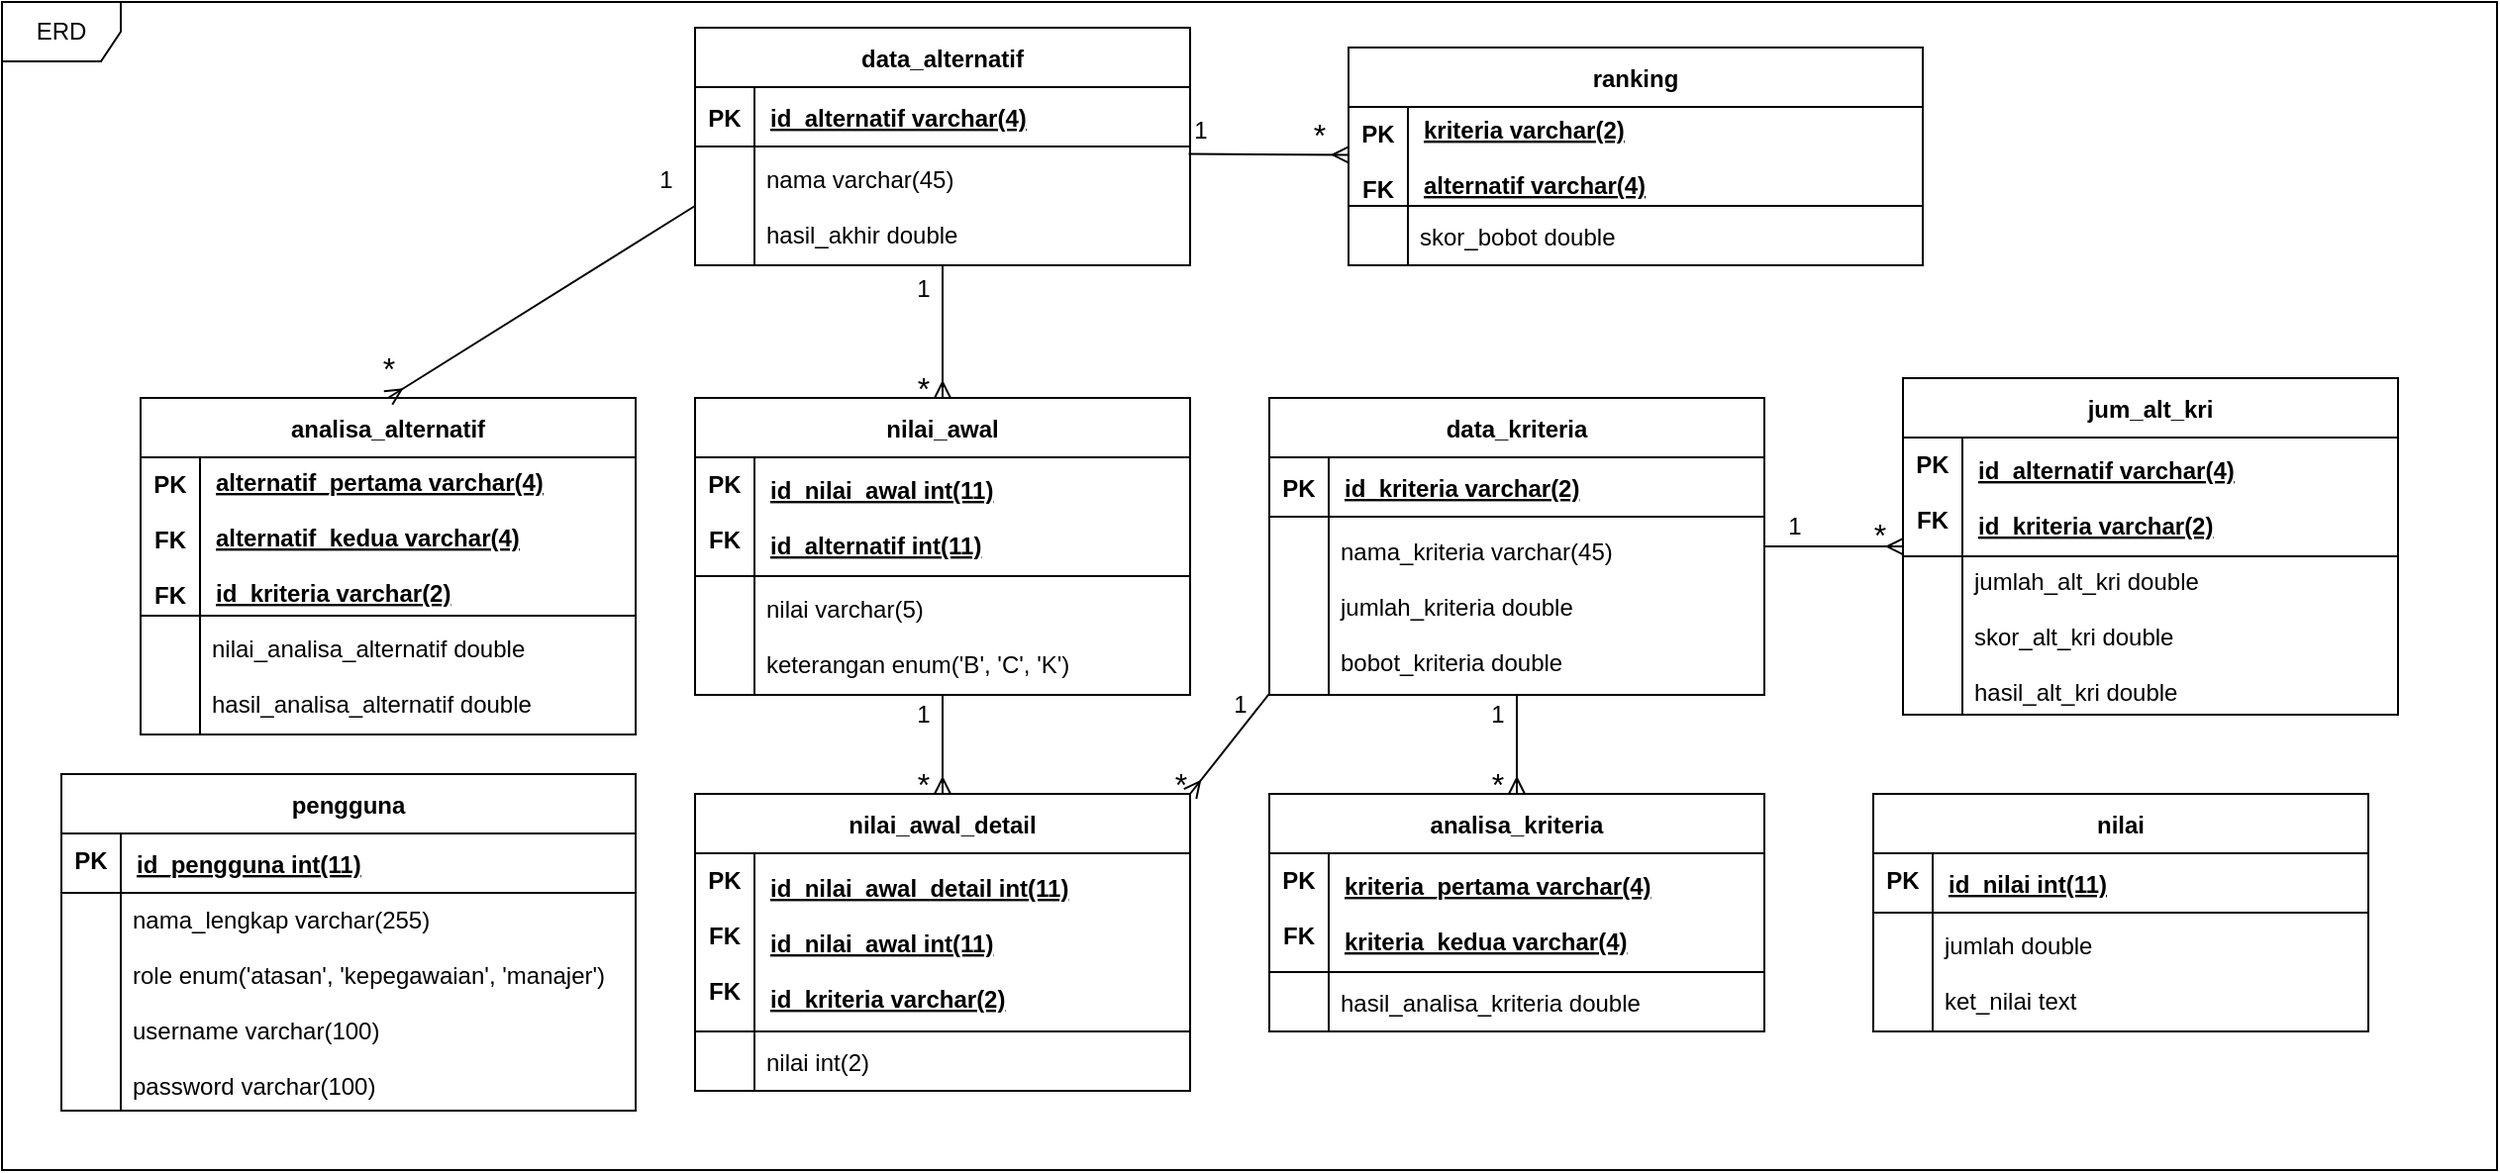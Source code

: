 <mxfile version="28.2.0">
  <diagram id="R2lEEEUBdFMjLlhIrx00" name="Page-1">
    <mxGraphModel dx="1603" dy="1911" grid="1" gridSize="10" guides="1" tooltips="1" connect="1" arrows="1" fold="1" page="1" pageScale="1" pageWidth="850" pageHeight="1100" math="0" shadow="0" extFonts="Permanent Marker^https://fonts.googleapis.com/css?family=Permanent+Marker">
      <root>
        <mxCell id="0" />
        <mxCell id="1" parent="0" />
        <mxCell id="DffiSrKClhz_6QNhFdIk-7" style="rounded=0;orthogonalLoop=1;jettySize=auto;html=1;entryX=0.5;entryY=0;entryDx=0;entryDy=0;endArrow=ERmany;endFill=0;" edge="1" parent="1" source="C-vyLk0tnHw3VtMMgP7b-23" target="GEE-2oQn3myNWg0eLybK-22">
          <mxGeometry relative="1" as="geometry" />
        </mxCell>
        <mxCell id="C-vyLk0tnHw3VtMMgP7b-23" value="data_alternatif" style="shape=table;startSize=30;container=1;collapsible=1;childLayout=tableLayout;fixedRows=1;rowLines=0;fontStyle=1;align=center;resizeLast=1;" parent="1" vertex="1">
          <mxGeometry x="680" y="-327" width="250" height="120" as="geometry" />
        </mxCell>
        <mxCell id="C-vyLk0tnHw3VtMMgP7b-24" value="" style="shape=partialRectangle;collapsible=0;dropTarget=0;pointerEvents=0;fillColor=none;points=[[0,0.5],[1,0.5]];portConstraint=eastwest;top=0;left=0;right=0;bottom=1;" parent="C-vyLk0tnHw3VtMMgP7b-23" vertex="1">
          <mxGeometry y="30" width="250" height="30" as="geometry" />
        </mxCell>
        <mxCell id="C-vyLk0tnHw3VtMMgP7b-25" value="PK" style="shape=partialRectangle;overflow=hidden;connectable=0;fillColor=none;top=0;left=0;bottom=0;right=0;fontStyle=1;" parent="C-vyLk0tnHw3VtMMgP7b-24" vertex="1">
          <mxGeometry width="30" height="30" as="geometry">
            <mxRectangle width="30" height="30" as="alternateBounds" />
          </mxGeometry>
        </mxCell>
        <mxCell id="C-vyLk0tnHw3VtMMgP7b-26" value="id_alternatif varchar(4)" style="shape=partialRectangle;overflow=hidden;connectable=0;fillColor=none;top=0;left=0;bottom=0;right=0;align=left;spacingLeft=6;fontStyle=5;" parent="C-vyLk0tnHw3VtMMgP7b-24" vertex="1">
          <mxGeometry x="30" width="220" height="30" as="geometry">
            <mxRectangle width="220" height="30" as="alternateBounds" />
          </mxGeometry>
        </mxCell>
        <mxCell id="C-vyLk0tnHw3VtMMgP7b-27" value="" style="shape=partialRectangle;collapsible=0;dropTarget=0;pointerEvents=0;fillColor=none;points=[[0,0.5],[1,0.5]];portConstraint=eastwest;top=0;left=0;right=0;bottom=0;strokeWidth=8;" parent="C-vyLk0tnHw3VtMMgP7b-23" vertex="1">
          <mxGeometry y="60" width="250" height="60" as="geometry" />
        </mxCell>
        <mxCell id="C-vyLk0tnHw3VtMMgP7b-28" value="" style="shape=partialRectangle;overflow=hidden;connectable=0;fillColor=none;top=0;left=0;bottom=0;right=0;" parent="C-vyLk0tnHw3VtMMgP7b-27" vertex="1">
          <mxGeometry width="30" height="60" as="geometry">
            <mxRectangle width="30" height="60" as="alternateBounds" />
          </mxGeometry>
        </mxCell>
        <mxCell id="C-vyLk0tnHw3VtMMgP7b-29" value="nama varchar(45)&#xa;&#xa;hasil_akhir double" style="shape=partialRectangle;overflow=hidden;connectable=0;fillColor=none;top=0;left=0;bottom=0;right=0;align=left;spacingLeft=6;verticalAlign=middle;spacing=0;spacingTop=0;perimeterSpacing=5;" parent="C-vyLk0tnHw3VtMMgP7b-27" vertex="1">
          <mxGeometry x="30" width="220" height="60" as="geometry">
            <mxRectangle width="220" height="60" as="alternateBounds" />
          </mxGeometry>
        </mxCell>
        <mxCell id="DffiSrKClhz_6QNhFdIk-16" style="rounded=0;orthogonalLoop=1;jettySize=auto;html=1;entryX=1;entryY=0;entryDx=0;entryDy=0;exitX=0.001;exitY=0.99;exitDx=0;exitDy=0;exitPerimeter=0;endArrow=ERmany;endFill=0;" edge="1" parent="1" source="YkUURzi0CJ9IsgXK-NiM-24" target="GEE-2oQn3myNWg0eLybK-29">
          <mxGeometry relative="1" as="geometry" />
        </mxCell>
        <mxCell id="DffiSrKClhz_6QNhFdIk-20" style="edgeStyle=orthogonalEdgeStyle;rounded=0;orthogonalLoop=1;jettySize=auto;html=1;entryX=0.5;entryY=0;entryDx=0;entryDy=0;endArrow=ERmany;endFill=0;" edge="1" parent="1" source="YkUURzi0CJ9IsgXK-NiM-20" target="GEE-2oQn3myNWg0eLybK-1">
          <mxGeometry relative="1" as="geometry" />
        </mxCell>
        <mxCell id="YkUURzi0CJ9IsgXK-NiM-20" value="data_kriteria" style="shape=table;startSize=30;container=1;collapsible=1;childLayout=tableLayout;fixedRows=1;rowLines=0;fontStyle=1;align=center;resizeLast=1;" parent="1" vertex="1">
          <mxGeometry x="970" y="-140" width="250" height="150" as="geometry" />
        </mxCell>
        <mxCell id="YkUURzi0CJ9IsgXK-NiM-21" value="" style="shape=partialRectangle;collapsible=0;dropTarget=0;pointerEvents=0;fillColor=none;points=[[0,0.5],[1,0.5]];portConstraint=eastwest;top=0;left=0;right=0;bottom=1;" parent="YkUURzi0CJ9IsgXK-NiM-20" vertex="1">
          <mxGeometry y="30" width="250" height="30" as="geometry" />
        </mxCell>
        <mxCell id="YkUURzi0CJ9IsgXK-NiM-22" value="PK" style="shape=partialRectangle;overflow=hidden;connectable=0;fillColor=none;top=0;left=0;bottom=0;right=0;fontStyle=1;" parent="YkUURzi0CJ9IsgXK-NiM-21" vertex="1">
          <mxGeometry width="30" height="30" as="geometry">
            <mxRectangle width="30" height="30" as="alternateBounds" />
          </mxGeometry>
        </mxCell>
        <mxCell id="YkUURzi0CJ9IsgXK-NiM-23" value="id_kriteria varchar(2)" style="shape=partialRectangle;overflow=hidden;connectable=0;fillColor=none;top=0;left=0;bottom=0;right=0;align=left;spacingLeft=6;fontStyle=5;" parent="YkUURzi0CJ9IsgXK-NiM-21" vertex="1">
          <mxGeometry x="30" width="220" height="30" as="geometry">
            <mxRectangle width="220" height="30" as="alternateBounds" />
          </mxGeometry>
        </mxCell>
        <mxCell id="YkUURzi0CJ9IsgXK-NiM-24" value="" style="shape=partialRectangle;collapsible=0;dropTarget=0;pointerEvents=0;fillColor=none;points=[[0,0.5],[1,0.5]];portConstraint=eastwest;top=0;left=0;right=0;bottom=0;strokeWidth=8;" parent="YkUURzi0CJ9IsgXK-NiM-20" vertex="1">
          <mxGeometry y="60" width="250" height="90" as="geometry" />
        </mxCell>
        <mxCell id="YkUURzi0CJ9IsgXK-NiM-25" value="" style="shape=partialRectangle;overflow=hidden;connectable=0;fillColor=none;top=0;left=0;bottom=0;right=0;" parent="YkUURzi0CJ9IsgXK-NiM-24" vertex="1">
          <mxGeometry width="30" height="90" as="geometry">
            <mxRectangle width="30" height="90" as="alternateBounds" />
          </mxGeometry>
        </mxCell>
        <mxCell id="YkUURzi0CJ9IsgXK-NiM-26" value="nama_kriteria varchar(45)&#xa;&#xa;jumlah_kriteria double&#xa;&#xa;bobot_kriteria double" style="shape=partialRectangle;overflow=hidden;connectable=0;fillColor=none;top=0;left=0;bottom=0;right=0;align=left;spacingLeft=6;verticalAlign=middle;spacing=0;spacingTop=0;perimeterSpacing=5;" parent="YkUURzi0CJ9IsgXK-NiM-24" vertex="1">
          <mxGeometry x="30" width="220" height="90" as="geometry">
            <mxRectangle width="220" height="90" as="alternateBounds" />
          </mxGeometry>
        </mxCell>
        <mxCell id="YkUURzi0CJ9IsgXK-NiM-27" value="analisa_alternatif" style="shape=table;startSize=30;container=1;collapsible=1;childLayout=tableLayout;fixedRows=1;rowLines=0;fontStyle=1;align=center;resizeLast=1;" parent="1" vertex="1">
          <mxGeometry x="400" y="-140" width="250" height="170" as="geometry" />
        </mxCell>
        <mxCell id="YkUURzi0CJ9IsgXK-NiM-28" value="" style="shape=partialRectangle;collapsible=0;dropTarget=0;pointerEvents=0;fillColor=none;points=[[0,0.5],[1,0.5]];portConstraint=eastwest;top=0;left=0;right=0;bottom=1;" parent="YkUURzi0CJ9IsgXK-NiM-27" vertex="1">
          <mxGeometry y="30" width="250" height="80" as="geometry" />
        </mxCell>
        <mxCell id="YkUURzi0CJ9IsgXK-NiM-29" value="PK&#xa;&#xa;FK&#xa;&#xa;FK" style="shape=partialRectangle;overflow=hidden;connectable=0;fillColor=none;top=0;left=0;bottom=0;right=0;fontStyle=1;verticalAlign=top;" parent="YkUURzi0CJ9IsgXK-NiM-28" vertex="1">
          <mxGeometry width="30" height="80" as="geometry">
            <mxRectangle width="30" height="80" as="alternateBounds" />
          </mxGeometry>
        </mxCell>
        <mxCell id="YkUURzi0CJ9IsgXK-NiM-30" value="alternatif_pertama varchar(4)&#xa;&#xa;alternatif_kedua varchar(4)&#xa;&#xa;id_kriteria varchar(2)" style="shape=partialRectangle;overflow=hidden;connectable=0;fillColor=none;top=0;left=0;bottom=0;right=0;align=left;spacingLeft=6;fontStyle=5;" parent="YkUURzi0CJ9IsgXK-NiM-28" vertex="1">
          <mxGeometry x="30" width="220" height="80" as="geometry">
            <mxRectangle width="220" height="80" as="alternateBounds" />
          </mxGeometry>
        </mxCell>
        <mxCell id="YkUURzi0CJ9IsgXK-NiM-31" value="" style="shape=partialRectangle;collapsible=0;dropTarget=0;pointerEvents=0;fillColor=none;points=[[0,0.5],[1,0.5]];portConstraint=eastwest;top=0;left=0;right=0;bottom=0;strokeWidth=8;" parent="YkUURzi0CJ9IsgXK-NiM-27" vertex="1">
          <mxGeometry y="110" width="250" height="60" as="geometry" />
        </mxCell>
        <mxCell id="YkUURzi0CJ9IsgXK-NiM-32" value="" style="shape=partialRectangle;overflow=hidden;connectable=0;fillColor=none;top=0;left=0;bottom=0;right=0;" parent="YkUURzi0CJ9IsgXK-NiM-31" vertex="1">
          <mxGeometry width="30" height="60" as="geometry">
            <mxRectangle width="30" height="60" as="alternateBounds" />
          </mxGeometry>
        </mxCell>
        <mxCell id="YkUURzi0CJ9IsgXK-NiM-33" value="nilai_analisa_alternatif double&#xa;&#xa;hasil_analisa_alternatif double" style="shape=partialRectangle;overflow=hidden;connectable=0;fillColor=none;top=0;left=0;bottom=0;right=0;align=left;spacingLeft=6;verticalAlign=middle;spacing=0;spacingTop=0;perimeterSpacing=5;" parent="YkUURzi0CJ9IsgXK-NiM-31" vertex="1">
          <mxGeometry x="30" width="220" height="60" as="geometry">
            <mxRectangle width="220" height="60" as="alternateBounds" />
          </mxGeometry>
        </mxCell>
        <mxCell id="GEE-2oQn3myNWg0eLybK-1" value="analisa_kriteria" style="shape=table;startSize=30;container=1;collapsible=1;childLayout=tableLayout;fixedRows=1;rowLines=0;fontStyle=1;align=center;resizeLast=1;" parent="1" vertex="1">
          <mxGeometry x="970" y="60" width="250" height="120" as="geometry" />
        </mxCell>
        <mxCell id="GEE-2oQn3myNWg0eLybK-2" value="" style="shape=partialRectangle;collapsible=0;dropTarget=0;pointerEvents=0;fillColor=none;points=[[0,0.5],[1,0.5]];portConstraint=eastwest;top=0;left=0;right=0;bottom=1;" parent="GEE-2oQn3myNWg0eLybK-1" vertex="1">
          <mxGeometry y="30" width="250" height="60" as="geometry" />
        </mxCell>
        <mxCell id="GEE-2oQn3myNWg0eLybK-3" value="PK&#xa;&#xa;FK" style="shape=partialRectangle;overflow=hidden;connectable=0;fillColor=none;top=0;left=0;bottom=0;right=0;fontStyle=1;verticalAlign=top;" parent="GEE-2oQn3myNWg0eLybK-2" vertex="1">
          <mxGeometry width="30" height="60" as="geometry">
            <mxRectangle width="30" height="60" as="alternateBounds" />
          </mxGeometry>
        </mxCell>
        <mxCell id="GEE-2oQn3myNWg0eLybK-4" value="kriteria_pertama varchar(4)&#xa;&#xa;kriteria_kedua varchar(4)" style="shape=partialRectangle;overflow=hidden;connectable=0;fillColor=none;top=0;left=0;bottom=0;right=0;align=left;spacingLeft=6;fontStyle=5;" parent="GEE-2oQn3myNWg0eLybK-2" vertex="1">
          <mxGeometry x="30" width="220" height="60" as="geometry">
            <mxRectangle width="220" height="60" as="alternateBounds" />
          </mxGeometry>
        </mxCell>
        <mxCell id="GEE-2oQn3myNWg0eLybK-5" value="" style="shape=partialRectangle;collapsible=0;dropTarget=0;pointerEvents=0;fillColor=none;points=[[0,0.5],[1,0.5]];portConstraint=eastwest;top=0;left=0;right=0;bottom=0;strokeWidth=8;" parent="GEE-2oQn3myNWg0eLybK-1" vertex="1">
          <mxGeometry y="90" width="250" height="30" as="geometry" />
        </mxCell>
        <mxCell id="GEE-2oQn3myNWg0eLybK-6" value="" style="shape=partialRectangle;overflow=hidden;connectable=0;fillColor=none;top=0;left=0;bottom=0;right=0;" parent="GEE-2oQn3myNWg0eLybK-5" vertex="1">
          <mxGeometry width="30" height="30" as="geometry">
            <mxRectangle width="30" height="30" as="alternateBounds" />
          </mxGeometry>
        </mxCell>
        <mxCell id="GEE-2oQn3myNWg0eLybK-7" value="hasil_analisa_kriteria double" style="shape=partialRectangle;overflow=hidden;connectable=0;fillColor=none;top=0;left=0;bottom=0;right=0;align=left;spacingLeft=6;verticalAlign=middle;spacing=0;spacingTop=0;perimeterSpacing=5;" parent="GEE-2oQn3myNWg0eLybK-5" vertex="1">
          <mxGeometry x="30" width="220" height="30" as="geometry">
            <mxRectangle width="220" height="30" as="alternateBounds" />
          </mxGeometry>
        </mxCell>
        <mxCell id="GEE-2oQn3myNWg0eLybK-8" value="jum_alt_kri" style="shape=table;startSize=30;container=1;collapsible=1;childLayout=tableLayout;fixedRows=1;rowLines=0;fontStyle=1;align=center;resizeLast=1;" parent="1" vertex="1">
          <mxGeometry x="1290" y="-150" width="250" height="170" as="geometry" />
        </mxCell>
        <mxCell id="GEE-2oQn3myNWg0eLybK-9" value="" style="shape=partialRectangle;collapsible=0;dropTarget=0;pointerEvents=0;fillColor=none;points=[[0,0.5],[1,0.5]];portConstraint=eastwest;top=0;left=0;right=0;bottom=1;" parent="GEE-2oQn3myNWg0eLybK-8" vertex="1">
          <mxGeometry y="30" width="250" height="60" as="geometry" />
        </mxCell>
        <mxCell id="GEE-2oQn3myNWg0eLybK-10" value="PK&#xa;&#xa;FK" style="shape=partialRectangle;overflow=hidden;connectable=0;fillColor=none;top=0;left=0;bottom=0;right=0;fontStyle=1;verticalAlign=top;" parent="GEE-2oQn3myNWg0eLybK-9" vertex="1">
          <mxGeometry width="30" height="60" as="geometry">
            <mxRectangle width="30" height="60" as="alternateBounds" />
          </mxGeometry>
        </mxCell>
        <mxCell id="GEE-2oQn3myNWg0eLybK-11" value="id_alternatif varchar(4)&#xa;&#xa;id_kriteria varchar(2)" style="shape=partialRectangle;overflow=hidden;connectable=0;fillColor=none;top=0;left=0;bottom=0;right=0;align=left;spacingLeft=6;fontStyle=5;" parent="GEE-2oQn3myNWg0eLybK-9" vertex="1">
          <mxGeometry x="30" width="220" height="60" as="geometry">
            <mxRectangle width="220" height="60" as="alternateBounds" />
          </mxGeometry>
        </mxCell>
        <mxCell id="GEE-2oQn3myNWg0eLybK-12" value="" style="shape=partialRectangle;collapsible=0;dropTarget=0;pointerEvents=0;fillColor=none;points=[[0,0.5],[1,0.5]];portConstraint=eastwest;top=0;left=0;right=0;bottom=0;strokeWidth=8;" parent="GEE-2oQn3myNWg0eLybK-8" vertex="1">
          <mxGeometry y="90" width="250" height="80" as="geometry" />
        </mxCell>
        <mxCell id="GEE-2oQn3myNWg0eLybK-13" value="" style="shape=partialRectangle;overflow=hidden;connectable=0;fillColor=none;top=0;left=0;bottom=0;right=0;" parent="GEE-2oQn3myNWg0eLybK-12" vertex="1">
          <mxGeometry width="30" height="80" as="geometry">
            <mxRectangle width="30" height="80" as="alternateBounds" />
          </mxGeometry>
        </mxCell>
        <mxCell id="GEE-2oQn3myNWg0eLybK-14" value="jumlah_alt_kri&#x9;double&#xa;&#xa;skor_alt_kri&#x9;double&#xa;&#xa;hasil_alt_kri&#x9;double" style="shape=partialRectangle;overflow=hidden;connectable=0;fillColor=none;top=0;left=0;bottom=0;right=0;align=left;spacingLeft=6;verticalAlign=middle;spacing=0;spacingTop=0;perimeterSpacing=5;" parent="GEE-2oQn3myNWg0eLybK-12" vertex="1">
          <mxGeometry x="30" width="220" height="80" as="geometry">
            <mxRectangle width="220" height="80" as="alternateBounds" />
          </mxGeometry>
        </mxCell>
        <mxCell id="GEE-2oQn3myNWg0eLybK-15" value="nilai" style="shape=table;startSize=30;container=1;collapsible=1;childLayout=tableLayout;fixedRows=1;rowLines=0;fontStyle=1;align=center;resizeLast=1;" parent="1" vertex="1">
          <mxGeometry x="1275" y="60" width="250" height="120" as="geometry" />
        </mxCell>
        <mxCell id="GEE-2oQn3myNWg0eLybK-16" value="" style="shape=partialRectangle;collapsible=0;dropTarget=0;pointerEvents=0;fillColor=none;points=[[0,0.5],[1,0.5]];portConstraint=eastwest;top=0;left=0;right=0;bottom=1;" parent="GEE-2oQn3myNWg0eLybK-15" vertex="1">
          <mxGeometry y="30" width="250" height="30" as="geometry" />
        </mxCell>
        <mxCell id="GEE-2oQn3myNWg0eLybK-17" value="PK" style="shape=partialRectangle;overflow=hidden;connectable=0;fillColor=none;top=0;left=0;bottom=0;right=0;fontStyle=1;verticalAlign=top;" parent="GEE-2oQn3myNWg0eLybK-16" vertex="1">
          <mxGeometry width="30" height="30" as="geometry">
            <mxRectangle width="30" height="30" as="alternateBounds" />
          </mxGeometry>
        </mxCell>
        <mxCell id="GEE-2oQn3myNWg0eLybK-18" value="id_nilai int(11)" style="shape=partialRectangle;overflow=hidden;connectable=0;fillColor=none;top=0;left=0;bottom=0;right=0;align=left;spacingLeft=6;fontStyle=5;" parent="GEE-2oQn3myNWg0eLybK-16" vertex="1">
          <mxGeometry x="30" width="220" height="30" as="geometry">
            <mxRectangle width="220" height="30" as="alternateBounds" />
          </mxGeometry>
        </mxCell>
        <mxCell id="GEE-2oQn3myNWg0eLybK-19" value="" style="shape=partialRectangle;collapsible=0;dropTarget=0;pointerEvents=0;fillColor=none;points=[[0,0.5],[1,0.5]];portConstraint=eastwest;top=0;left=0;right=0;bottom=0;strokeWidth=8;" parent="GEE-2oQn3myNWg0eLybK-15" vertex="1">
          <mxGeometry y="60" width="250" height="60" as="geometry" />
        </mxCell>
        <mxCell id="GEE-2oQn3myNWg0eLybK-20" value="" style="shape=partialRectangle;overflow=hidden;connectable=0;fillColor=none;top=0;left=0;bottom=0;right=0;" parent="GEE-2oQn3myNWg0eLybK-19" vertex="1">
          <mxGeometry width="30" height="60" as="geometry">
            <mxRectangle width="30" height="60" as="alternateBounds" />
          </mxGeometry>
        </mxCell>
        <mxCell id="GEE-2oQn3myNWg0eLybK-21" value="jumlah double&#xa;&#xa;ket_nilai text" style="shape=partialRectangle;overflow=hidden;connectable=0;fillColor=none;top=0;left=0;bottom=0;right=0;align=left;spacingLeft=6;verticalAlign=middle;spacing=0;spacingTop=0;perimeterSpacing=5;" parent="GEE-2oQn3myNWg0eLybK-19" vertex="1">
          <mxGeometry x="30" width="220" height="60" as="geometry">
            <mxRectangle width="220" height="60" as="alternateBounds" />
          </mxGeometry>
        </mxCell>
        <mxCell id="DffiSrKClhz_6QNhFdIk-13" style="edgeStyle=orthogonalEdgeStyle;rounded=0;orthogonalLoop=1;jettySize=auto;html=1;entryX=0.5;entryY=0;entryDx=0;entryDy=0;endArrow=ERmany;endFill=0;" edge="1" parent="1" source="GEE-2oQn3myNWg0eLybK-22" target="GEE-2oQn3myNWg0eLybK-29">
          <mxGeometry relative="1" as="geometry" />
        </mxCell>
        <mxCell id="GEE-2oQn3myNWg0eLybK-22" value="nilai_awal" style="shape=table;startSize=30;container=1;collapsible=1;childLayout=tableLayout;fixedRows=1;rowLines=0;fontStyle=1;align=center;resizeLast=1;" parent="1" vertex="1">
          <mxGeometry x="680" y="-140" width="250" height="150" as="geometry" />
        </mxCell>
        <mxCell id="GEE-2oQn3myNWg0eLybK-23" value="" style="shape=partialRectangle;collapsible=0;dropTarget=0;pointerEvents=0;fillColor=none;points=[[0,0.5],[1,0.5]];portConstraint=eastwest;top=0;left=0;right=0;bottom=1;" parent="GEE-2oQn3myNWg0eLybK-22" vertex="1">
          <mxGeometry y="30" width="250" height="60" as="geometry" />
        </mxCell>
        <mxCell id="GEE-2oQn3myNWg0eLybK-24" value="PK&#xa;&#xa;FK" style="shape=partialRectangle;overflow=hidden;connectable=0;fillColor=none;top=0;left=0;bottom=0;right=0;fontStyle=1;verticalAlign=top;" parent="GEE-2oQn3myNWg0eLybK-23" vertex="1">
          <mxGeometry width="30" height="60" as="geometry">
            <mxRectangle width="30" height="60" as="alternateBounds" />
          </mxGeometry>
        </mxCell>
        <mxCell id="GEE-2oQn3myNWg0eLybK-25" value="id_nilai_awal int(11)&#xa;&#xa;id_alternatif int(11)" style="shape=partialRectangle;overflow=hidden;connectable=0;fillColor=none;top=0;left=0;bottom=0;right=0;align=left;spacingLeft=6;fontStyle=5;" parent="GEE-2oQn3myNWg0eLybK-23" vertex="1">
          <mxGeometry x="30" width="220" height="60" as="geometry">
            <mxRectangle width="220" height="60" as="alternateBounds" />
          </mxGeometry>
        </mxCell>
        <mxCell id="GEE-2oQn3myNWg0eLybK-26" value="" style="shape=partialRectangle;collapsible=0;dropTarget=0;pointerEvents=0;fillColor=none;points=[[0,0.5],[1,0.5]];portConstraint=eastwest;top=0;left=0;right=0;bottom=0;strokeWidth=8;" parent="GEE-2oQn3myNWg0eLybK-22" vertex="1">
          <mxGeometry y="90" width="250" height="60" as="geometry" />
        </mxCell>
        <mxCell id="GEE-2oQn3myNWg0eLybK-27" value="" style="shape=partialRectangle;overflow=hidden;connectable=0;fillColor=none;top=0;left=0;bottom=0;right=0;" parent="GEE-2oQn3myNWg0eLybK-26" vertex="1">
          <mxGeometry width="30" height="60" as="geometry">
            <mxRectangle width="30" height="60" as="alternateBounds" />
          </mxGeometry>
        </mxCell>
        <mxCell id="GEE-2oQn3myNWg0eLybK-28" value="nilai varchar(5)&#xa;&#xa;keterangan enum(&#39;B&#39;, &#39;C&#39;, &#39;K&#39;)" style="shape=partialRectangle;overflow=hidden;connectable=0;fillColor=none;top=0;left=0;bottom=0;right=0;align=left;spacingLeft=6;verticalAlign=middle;spacing=0;spacingTop=0;perimeterSpacing=5;" parent="GEE-2oQn3myNWg0eLybK-26" vertex="1">
          <mxGeometry x="30" width="220" height="60" as="geometry">
            <mxRectangle width="220" height="60" as="alternateBounds" />
          </mxGeometry>
        </mxCell>
        <mxCell id="GEE-2oQn3myNWg0eLybK-29" value="nilai_awal_detail" style="shape=table;startSize=30;container=1;collapsible=1;childLayout=tableLayout;fixedRows=1;rowLines=0;fontStyle=1;align=center;resizeLast=1;" parent="1" vertex="1">
          <mxGeometry x="680" y="60" width="250" height="150" as="geometry" />
        </mxCell>
        <mxCell id="GEE-2oQn3myNWg0eLybK-30" value="" style="shape=partialRectangle;collapsible=0;dropTarget=0;pointerEvents=0;fillColor=none;points=[[0,0.5],[1,0.5]];portConstraint=eastwest;top=0;left=0;right=0;bottom=1;" parent="GEE-2oQn3myNWg0eLybK-29" vertex="1">
          <mxGeometry y="30" width="250" height="90" as="geometry" />
        </mxCell>
        <mxCell id="GEE-2oQn3myNWg0eLybK-31" value="PK&#xa;&#xa;FK&#xa;&#xa;FK" style="shape=partialRectangle;overflow=hidden;connectable=0;fillColor=none;top=0;left=0;bottom=0;right=0;fontStyle=1;verticalAlign=top;" parent="GEE-2oQn3myNWg0eLybK-30" vertex="1">
          <mxGeometry width="30" height="90" as="geometry">
            <mxRectangle width="30" height="90" as="alternateBounds" />
          </mxGeometry>
        </mxCell>
        <mxCell id="GEE-2oQn3myNWg0eLybK-32" value="id_nilai_awal_detail int(11)&#xa;&#xa;id_nilai_awal int(11)&#xa;&#xa;id_kriteria varchar(2)" style="shape=partialRectangle;overflow=hidden;connectable=0;fillColor=none;top=0;left=0;bottom=0;right=0;align=left;spacingLeft=6;fontStyle=5;" parent="GEE-2oQn3myNWg0eLybK-30" vertex="1">
          <mxGeometry x="30" width="220" height="90" as="geometry">
            <mxRectangle width="220" height="90" as="alternateBounds" />
          </mxGeometry>
        </mxCell>
        <mxCell id="GEE-2oQn3myNWg0eLybK-33" value="" style="shape=partialRectangle;collapsible=0;dropTarget=0;pointerEvents=0;fillColor=none;points=[[0,0.5],[1,0.5]];portConstraint=eastwest;top=0;left=0;right=0;bottom=0;strokeWidth=8;" parent="GEE-2oQn3myNWg0eLybK-29" vertex="1">
          <mxGeometry y="120" width="250" height="30" as="geometry" />
        </mxCell>
        <mxCell id="GEE-2oQn3myNWg0eLybK-34" value="" style="shape=partialRectangle;overflow=hidden;connectable=0;fillColor=none;top=0;left=0;bottom=0;right=0;" parent="GEE-2oQn3myNWg0eLybK-33" vertex="1">
          <mxGeometry width="30" height="30" as="geometry">
            <mxRectangle width="30" height="30" as="alternateBounds" />
          </mxGeometry>
        </mxCell>
        <mxCell id="GEE-2oQn3myNWg0eLybK-35" value="nilai int(2)" style="shape=partialRectangle;overflow=hidden;connectable=0;fillColor=none;top=0;left=0;bottom=0;right=0;align=left;spacingLeft=6;verticalAlign=middle;spacing=0;spacingTop=0;perimeterSpacing=5;" parent="GEE-2oQn3myNWg0eLybK-33" vertex="1">
          <mxGeometry x="30" width="220" height="30" as="geometry">
            <mxRectangle width="220" height="30" as="alternateBounds" />
          </mxGeometry>
        </mxCell>
        <mxCell id="GEE-2oQn3myNWg0eLybK-46" value="ranking" style="shape=table;startSize=30;container=1;collapsible=1;childLayout=tableLayout;fixedRows=1;rowLines=0;fontStyle=1;align=center;resizeLast=1;" parent="1" vertex="1">
          <mxGeometry x="1010" y="-317" width="290" height="110" as="geometry" />
        </mxCell>
        <mxCell id="GEE-2oQn3myNWg0eLybK-47" value="" style="shape=partialRectangle;collapsible=0;dropTarget=0;pointerEvents=0;fillColor=none;points=[[0,0.5],[1,0.5]];portConstraint=eastwest;top=0;left=0;right=0;bottom=1;" parent="GEE-2oQn3myNWg0eLybK-46" vertex="1">
          <mxGeometry y="30" width="290" height="50" as="geometry" />
        </mxCell>
        <mxCell id="GEE-2oQn3myNWg0eLybK-48" value="PK&#xa;&#xa;FK" style="shape=partialRectangle;overflow=hidden;connectable=0;fillColor=none;top=0;left=0;bottom=0;right=0;fontStyle=1;verticalAlign=top;" parent="GEE-2oQn3myNWg0eLybK-47" vertex="1">
          <mxGeometry width="30" height="50" as="geometry">
            <mxRectangle width="30" height="50" as="alternateBounds" />
          </mxGeometry>
        </mxCell>
        <mxCell id="GEE-2oQn3myNWg0eLybK-49" value="kriteria varchar(2)&#xa;&#xa;alternatif varchar(4)" style="shape=partialRectangle;overflow=hidden;connectable=0;fillColor=none;top=0;left=0;bottom=0;right=0;align=left;spacingLeft=6;fontStyle=5;" parent="GEE-2oQn3myNWg0eLybK-47" vertex="1">
          <mxGeometry x="30" width="260" height="50" as="geometry">
            <mxRectangle width="260" height="50" as="alternateBounds" />
          </mxGeometry>
        </mxCell>
        <mxCell id="GEE-2oQn3myNWg0eLybK-50" value="" style="shape=partialRectangle;collapsible=0;dropTarget=0;pointerEvents=0;fillColor=none;points=[[0,0.5],[1,0.5]];portConstraint=eastwest;top=0;left=0;right=0;bottom=0;strokeWidth=8;" parent="GEE-2oQn3myNWg0eLybK-46" vertex="1">
          <mxGeometry y="80" width="290" height="30" as="geometry" />
        </mxCell>
        <mxCell id="GEE-2oQn3myNWg0eLybK-51" value="" style="shape=partialRectangle;overflow=hidden;connectable=0;fillColor=none;top=0;left=0;bottom=0;right=0;" parent="GEE-2oQn3myNWg0eLybK-50" vertex="1">
          <mxGeometry width="30" height="30" as="geometry">
            <mxRectangle width="30" height="30" as="alternateBounds" />
          </mxGeometry>
        </mxCell>
        <mxCell id="GEE-2oQn3myNWg0eLybK-52" value="skor_bobot double" style="shape=partialRectangle;overflow=hidden;connectable=0;fillColor=none;top=0;left=0;bottom=0;right=0;align=left;spacingLeft=6;verticalAlign=middle;spacing=0;spacingTop=0;perimeterSpacing=5;fontStyle=0" parent="GEE-2oQn3myNWg0eLybK-50" vertex="1">
          <mxGeometry x="30" width="260" height="30" as="geometry">
            <mxRectangle width="260" height="30" as="alternateBounds" />
          </mxGeometry>
        </mxCell>
        <mxCell id="GEE-2oQn3myNWg0eLybK-39" value="pengguna" style="shape=table;startSize=30;container=1;collapsible=1;childLayout=tableLayout;fixedRows=1;rowLines=0;fontStyle=1;align=center;resizeLast=1;" parent="1" vertex="1">
          <mxGeometry x="360" y="50" width="290" height="170" as="geometry" />
        </mxCell>
        <mxCell id="GEE-2oQn3myNWg0eLybK-40" value="" style="shape=partialRectangle;collapsible=0;dropTarget=0;pointerEvents=0;fillColor=none;points=[[0,0.5],[1,0.5]];portConstraint=eastwest;top=0;left=0;right=0;bottom=1;" parent="GEE-2oQn3myNWg0eLybK-39" vertex="1">
          <mxGeometry y="30" width="290" height="30" as="geometry" />
        </mxCell>
        <mxCell id="GEE-2oQn3myNWg0eLybK-41" value="PK" style="shape=partialRectangle;overflow=hidden;connectable=0;fillColor=none;top=0;left=0;bottom=0;right=0;fontStyle=1;verticalAlign=top;" parent="GEE-2oQn3myNWg0eLybK-40" vertex="1">
          <mxGeometry width="30" height="30" as="geometry">
            <mxRectangle width="30" height="30" as="alternateBounds" />
          </mxGeometry>
        </mxCell>
        <mxCell id="GEE-2oQn3myNWg0eLybK-42" value="id_pengguna int(11)" style="shape=partialRectangle;overflow=hidden;connectable=0;fillColor=none;top=0;left=0;bottom=0;right=0;align=left;spacingLeft=6;fontStyle=5;" parent="GEE-2oQn3myNWg0eLybK-40" vertex="1">
          <mxGeometry x="30" width="260" height="30" as="geometry">
            <mxRectangle width="260" height="30" as="alternateBounds" />
          </mxGeometry>
        </mxCell>
        <mxCell id="GEE-2oQn3myNWg0eLybK-43" value="" style="shape=partialRectangle;collapsible=0;dropTarget=0;pointerEvents=0;fillColor=none;points=[[0,0.5],[1,0.5]];portConstraint=eastwest;top=0;left=0;right=0;bottom=0;strokeWidth=8;" parent="GEE-2oQn3myNWg0eLybK-39" vertex="1">
          <mxGeometry y="60" width="290" height="110" as="geometry" />
        </mxCell>
        <mxCell id="GEE-2oQn3myNWg0eLybK-44" value="" style="shape=partialRectangle;overflow=hidden;connectable=0;fillColor=none;top=0;left=0;bottom=0;right=0;" parent="GEE-2oQn3myNWg0eLybK-43" vertex="1">
          <mxGeometry width="30" height="110" as="geometry">
            <mxRectangle width="30" height="110" as="alternateBounds" />
          </mxGeometry>
        </mxCell>
        <mxCell id="GEE-2oQn3myNWg0eLybK-45" value="nama_lengkap varchar(255)&#xa;&#xa;role&#x9;enum(&#39;atasan&#39;, &#39;kepegawaian&#39;, &#39;manajer&#39;)&#xa;&#xa;username&#x9;varchar(100)&#xa;&#xa;password&#x9;varchar(100)" style="shape=partialRectangle;overflow=hidden;connectable=0;fillColor=none;top=0;left=0;bottom=0;right=0;align=left;spacingLeft=6;verticalAlign=middle;spacing=0;spacingTop=0;perimeterSpacing=5;fontStyle=0" parent="GEE-2oQn3myNWg0eLybK-43" vertex="1">
          <mxGeometry x="30" width="260" height="110" as="geometry">
            <mxRectangle width="260" height="110" as="alternateBounds" />
          </mxGeometry>
        </mxCell>
        <mxCell id="DffiSrKClhz_6QNhFdIk-4" style="rounded=0;orthogonalLoop=1;jettySize=auto;html=1;exitX=0;exitY=0.5;exitDx=0;exitDy=0;entryX=0.5;entryY=0;entryDx=0;entryDy=0;endArrow=ERmany;endFill=0;" edge="1" parent="1" source="C-vyLk0tnHw3VtMMgP7b-27" target="YkUURzi0CJ9IsgXK-NiM-27">
          <mxGeometry relative="1" as="geometry" />
        </mxCell>
        <mxCell id="DffiSrKClhz_6QNhFdIk-6" value="&lt;font style=&quot;font-size: 16px;&quot;&gt;*&lt;/font&gt;" style="text;html=1;align=center;verticalAlign=middle;resizable=0;points=[];autosize=1;strokeColor=none;fillColor=none;" vertex="1" parent="1">
          <mxGeometry x="510" y="-170" width="30" height="30" as="geometry" />
        </mxCell>
        <mxCell id="DffiSrKClhz_6QNhFdIk-8" value="1" style="text;html=1;align=center;verticalAlign=middle;resizable=0;points=[];autosize=1;strokeColor=none;fillColor=none;" vertex="1" parent="1">
          <mxGeometry x="780" y="-210" width="30" height="30" as="geometry" />
        </mxCell>
        <mxCell id="DffiSrKClhz_6QNhFdIk-9" value="&lt;font style=&quot;font-size: 16px;&quot;&gt;*&lt;/font&gt;" style="text;html=1;align=center;verticalAlign=middle;resizable=0;points=[];autosize=1;strokeColor=none;fillColor=none;" vertex="1" parent="1">
          <mxGeometry x="780" y="-160" width="30" height="30" as="geometry" />
        </mxCell>
        <mxCell id="DffiSrKClhz_6QNhFdIk-14" value="1" style="text;html=1;align=center;verticalAlign=middle;resizable=0;points=[];autosize=1;strokeColor=none;fillColor=none;" vertex="1" parent="1">
          <mxGeometry x="780" y="5" width="30" height="30" as="geometry" />
        </mxCell>
        <mxCell id="DffiSrKClhz_6QNhFdIk-15" value="&lt;font style=&quot;font-size: 16px;&quot;&gt;*&lt;/font&gt;" style="text;html=1;align=center;verticalAlign=middle;resizable=0;points=[];autosize=1;strokeColor=none;fillColor=none;" vertex="1" parent="1">
          <mxGeometry x="780" y="40" width="30" height="30" as="geometry" />
        </mxCell>
        <mxCell id="DffiSrKClhz_6QNhFdIk-17" value="1" style="text;html=1;align=center;verticalAlign=middle;resizable=0;points=[];autosize=1;strokeColor=none;fillColor=none;" vertex="1" parent="1">
          <mxGeometry x="940" width="30" height="30" as="geometry" />
        </mxCell>
        <mxCell id="DffiSrKClhz_6QNhFdIk-18" value="&lt;font style=&quot;font-size: 16px;&quot;&gt;*&lt;/font&gt;" style="text;html=1;align=center;verticalAlign=middle;resizable=0;points=[];autosize=1;strokeColor=none;fillColor=none;" vertex="1" parent="1">
          <mxGeometry x="910" y="40" width="30" height="30" as="geometry" />
        </mxCell>
        <mxCell id="DffiSrKClhz_6QNhFdIk-21" value="1" style="text;html=1;align=center;verticalAlign=middle;resizable=0;points=[];autosize=1;strokeColor=none;fillColor=none;" vertex="1" parent="1">
          <mxGeometry x="1070" y="5" width="30" height="30" as="geometry" />
        </mxCell>
        <mxCell id="DffiSrKClhz_6QNhFdIk-22" value="&lt;font style=&quot;font-size: 16px;&quot;&gt;*&lt;/font&gt;" style="text;html=1;align=center;verticalAlign=middle;resizable=0;points=[];autosize=1;strokeColor=none;fillColor=none;" vertex="1" parent="1">
          <mxGeometry x="1070" y="40" width="30" height="30" as="geometry" />
        </mxCell>
        <mxCell id="DffiSrKClhz_6QNhFdIk-25" style="edgeStyle=orthogonalEdgeStyle;rounded=0;orthogonalLoop=1;jettySize=auto;html=1;entryX=1;entryY=0.167;entryDx=0;entryDy=0;entryPerimeter=0;endArrow=none;endFill=0;startArrow=ERmany;startFill=0;" edge="1" parent="1" source="GEE-2oQn3myNWg0eLybK-8" target="YkUURzi0CJ9IsgXK-NiM-24">
          <mxGeometry relative="1" as="geometry" />
        </mxCell>
        <mxCell id="DffiSrKClhz_6QNhFdIk-26" value="1" style="text;html=1;align=center;verticalAlign=middle;resizable=0;points=[];autosize=1;strokeColor=none;fillColor=none;" vertex="1" parent="1">
          <mxGeometry x="1220" y="-90" width="30" height="30" as="geometry" />
        </mxCell>
        <mxCell id="DffiSrKClhz_6QNhFdIk-27" value="&lt;font style=&quot;font-size: 16px;&quot;&gt;*&lt;/font&gt;" style="text;html=1;align=center;verticalAlign=middle;resizable=0;points=[];autosize=1;strokeColor=none;fillColor=none;" vertex="1" parent="1">
          <mxGeometry x="1263" y="-86" width="30" height="30" as="geometry" />
        </mxCell>
        <mxCell id="DffiSrKClhz_6QNhFdIk-28" style="rounded=0;orthogonalLoop=1;jettySize=auto;html=1;endArrow=none;endFill=0;startArrow=ERmany;startFill=0;entryX=0.997;entryY=1.126;entryDx=0;entryDy=0;entryPerimeter=0;" edge="1" parent="1" source="GEE-2oQn3myNWg0eLybK-46" target="C-vyLk0tnHw3VtMMgP7b-24">
          <mxGeometry relative="1" as="geometry">
            <mxPoint x="930" y="-304" as="targetPoint" />
          </mxGeometry>
        </mxCell>
        <mxCell id="DffiSrKClhz_6QNhFdIk-29" value="1" style="text;html=1;align=center;verticalAlign=middle;resizable=0;points=[];autosize=1;strokeColor=none;fillColor=none;" vertex="1" parent="1">
          <mxGeometry x="920" y="-290" width="30" height="30" as="geometry" />
        </mxCell>
        <mxCell id="DffiSrKClhz_6QNhFdIk-30" value="&lt;font style=&quot;font-size: 16px;&quot;&gt;*&lt;/font&gt;" style="text;html=1;align=center;verticalAlign=middle;resizable=0;points=[];autosize=1;strokeColor=none;fillColor=none;" vertex="1" parent="1">
          <mxGeometry x="980" y="-288" width="30" height="30" as="geometry" />
        </mxCell>
        <mxCell id="DffiSrKClhz_6QNhFdIk-31" value="1" style="text;html=1;align=center;verticalAlign=middle;resizable=0;points=[];autosize=1;strokeColor=none;fillColor=none;" vertex="1" parent="1">
          <mxGeometry x="650" y="-265" width="30" height="30" as="geometry" />
        </mxCell>
        <mxCell id="DffiSrKClhz_6QNhFdIk-32" value="ERD" style="shape=umlFrame;whiteSpace=wrap;html=1;pointerEvents=0;" vertex="1" parent="1">
          <mxGeometry x="330" y="-340" width="1260" height="590" as="geometry" />
        </mxCell>
      </root>
    </mxGraphModel>
  </diagram>
</mxfile>
